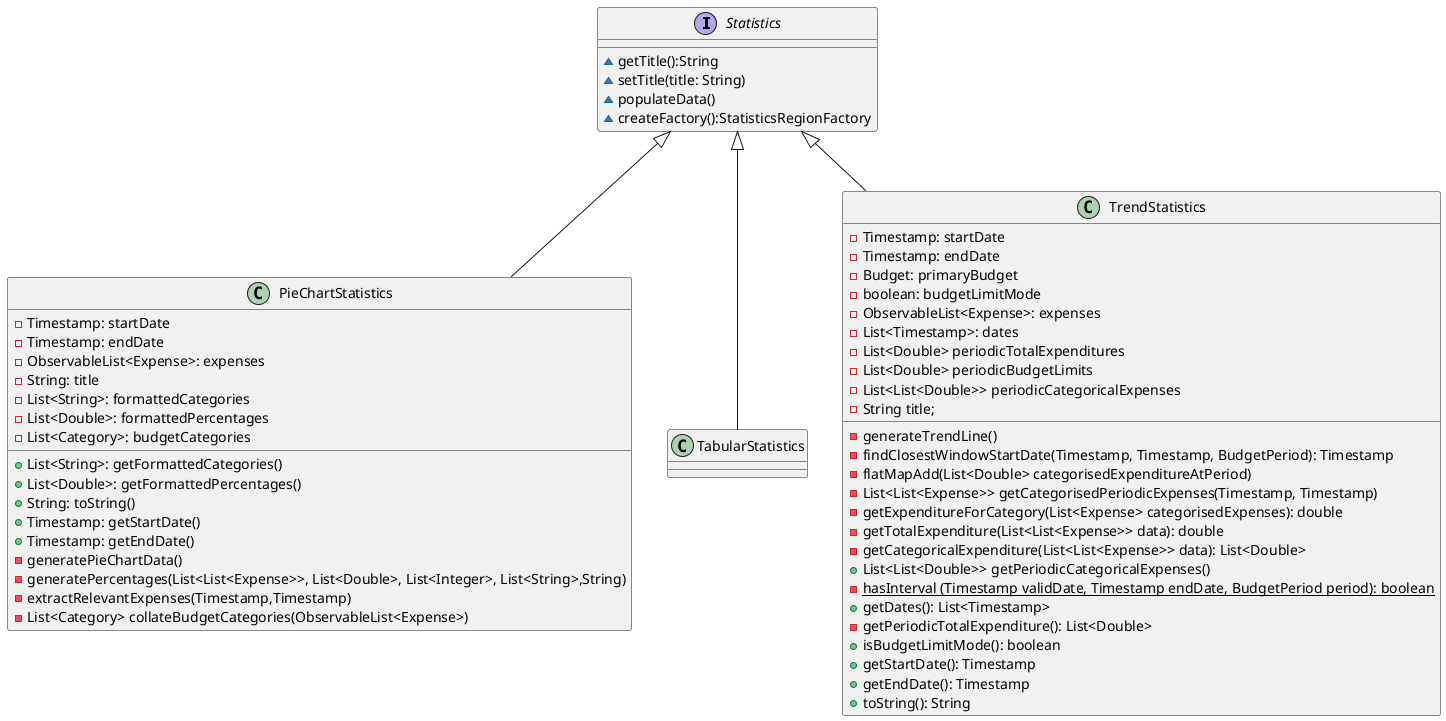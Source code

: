 @startuml



interface Statistics {
~getTitle():String
~setTitle(title: String)
~populateData()
~createFactory():StatisticsRegionFactory
}



class PieChartStatistics {
-Timestamp: startDate
-Timestamp: endDate
-ObservableList<Expense>: expenses
-String: title
-List<String>: formattedCategories
-List<Double>: formattedPercentages
-List<Category>: budgetCategories

+List<String>: getFormattedCategories()
+List<Double>: getFormattedPercentages()
+String: toString()
+Timestamp: getStartDate()
+Timestamp: getEndDate()
-generatePieChartData()
-generatePercentages(List<List<Expense>>, List<Double>, List<Integer>, List<String>,String)
-extractRelevantExpenses(Timestamp,Timestamp)
-List<Category> collateBudgetCategories(ObservableList<Expense>)
}



class TabularStatistics {

}



class TrendStatistics {
-Timestamp: startDate
-Timestamp: endDate
-Budget: primaryBudget
-boolean: budgetLimitMode
-ObservableList<Expense>: expenses
-List<Timestamp>: dates
-List<Double> periodicTotalExpenditures
-List<Double> periodicBudgetLimits
-List<List<Double>> periodicCategoricalExpenses
-String title;
-generateTrendLine()
-findClosestWindowStartDate(Timestamp, Timestamp, BudgetPeriod): Timestamp
-flatMapAdd(List<Double> categorisedExpenditureAtPeriod)
-List<List<Expense>> getCategorisedPeriodicExpenses(Timestamp, Timestamp)
-getExpenditureForCategory(List<Expense> categorisedExpenses): double
-getTotalExpenditure(List<List<Expense>> data): double
-getCategoricalExpenditure(List<List<Expense>> data): List<Double>
+List<List<Double>> getPeriodicCategoricalExpenses()
-{static} hasInterval (Timestamp validDate, Timestamp endDate, BudgetPeriod period): boolean
+getDates(): List<Timestamp>
-getPeriodicTotalExpenditure(): List<Double>
+ isBudgetLimitMode(): boolean
+ getStartDate(): Timestamp
+getEndDate(): Timestamp
+toString(): String
}











Statistics <|-- PieChartStatistics
Statistics <|-- TabularStatistics
Statistics <|-- TrendStatistics



@enduml
